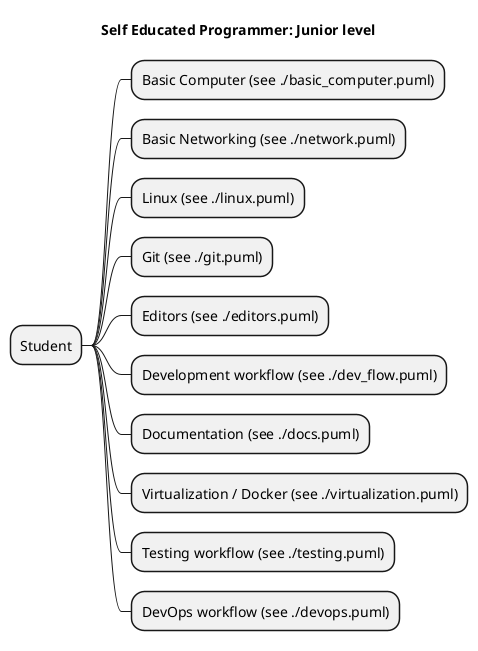 @startmindmap
title Self Educated Programmer: Junior level

* Student
** Basic Computer (see ./basic_computer.puml)
** Basic Networking (see ./network.puml)
** Linux (see ./linux.puml)
** Git (see ./git.puml)
** Editors (see ./editors.puml)
** Development workflow (see ./dev_flow.puml)
** Documentation (see ./docs.puml)
** Virtualization / Docker (see ./virtualization.puml)
** Testing workflow (see ./testing.puml)
** DevOps workflow (see ./devops.puml)

@endmindmap

